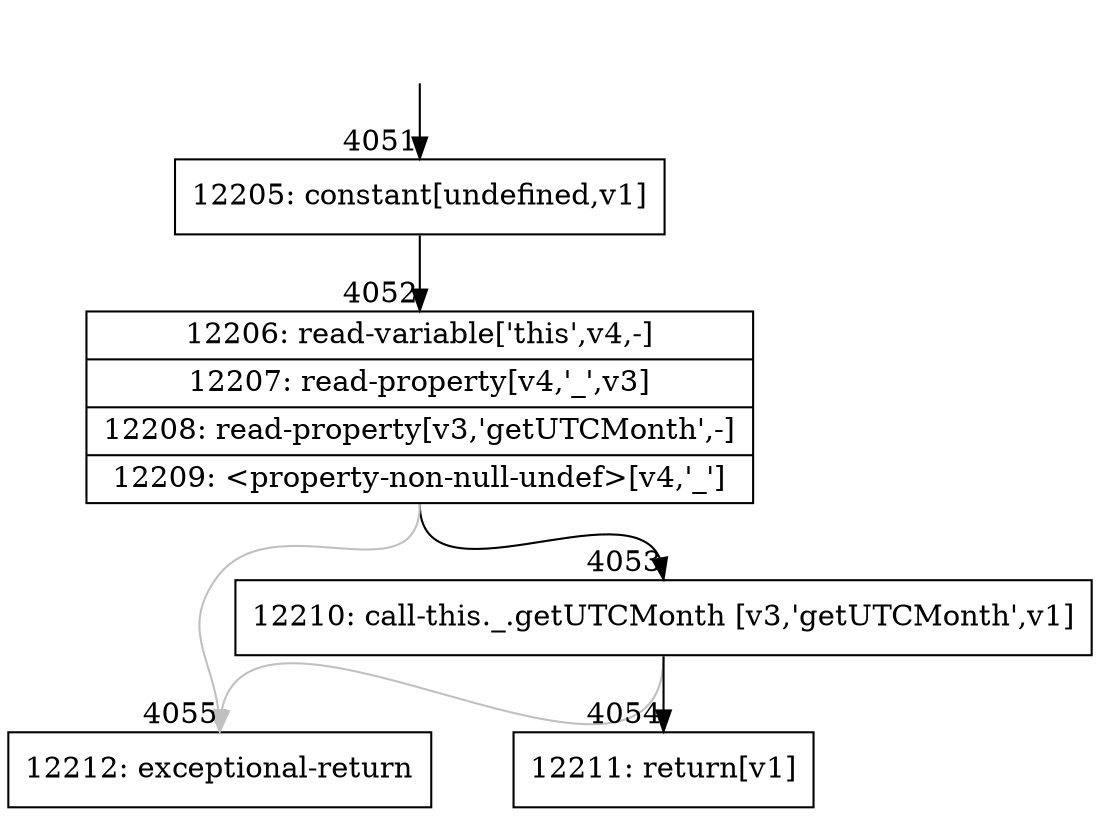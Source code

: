digraph {
rankdir="TD"
BB_entry368[shape=none,label=""];
BB_entry368 -> BB4051 [tailport=s, headport=n, headlabel="    4051"]
BB4051 [shape=record label="{12205: constant[undefined,v1]}" ] 
BB4051 -> BB4052 [tailport=s, headport=n, headlabel="      4052"]
BB4052 [shape=record label="{12206: read-variable['this',v4,-]|12207: read-property[v4,'_',v3]|12208: read-property[v3,'getUTCMonth',-]|12209: \<property-non-null-undef\>[v4,'_']}" ] 
BB4052 -> BB4053 [tailport=s, headport=n, headlabel="      4053"]
BB4052 -> BB4055 [tailport=s, headport=n, color=gray, headlabel="      4055"]
BB4053 [shape=record label="{12210: call-this._.getUTCMonth [v3,'getUTCMonth',v1]}" ] 
BB4053 -> BB4054 [tailport=s, headport=n, headlabel="      4054"]
BB4053 -> BB4055 [tailport=s, headport=n, color=gray]
BB4054 [shape=record label="{12211: return[v1]}" ] 
BB4055 [shape=record label="{12212: exceptional-return}" ] 
//#$~ 2354
}
